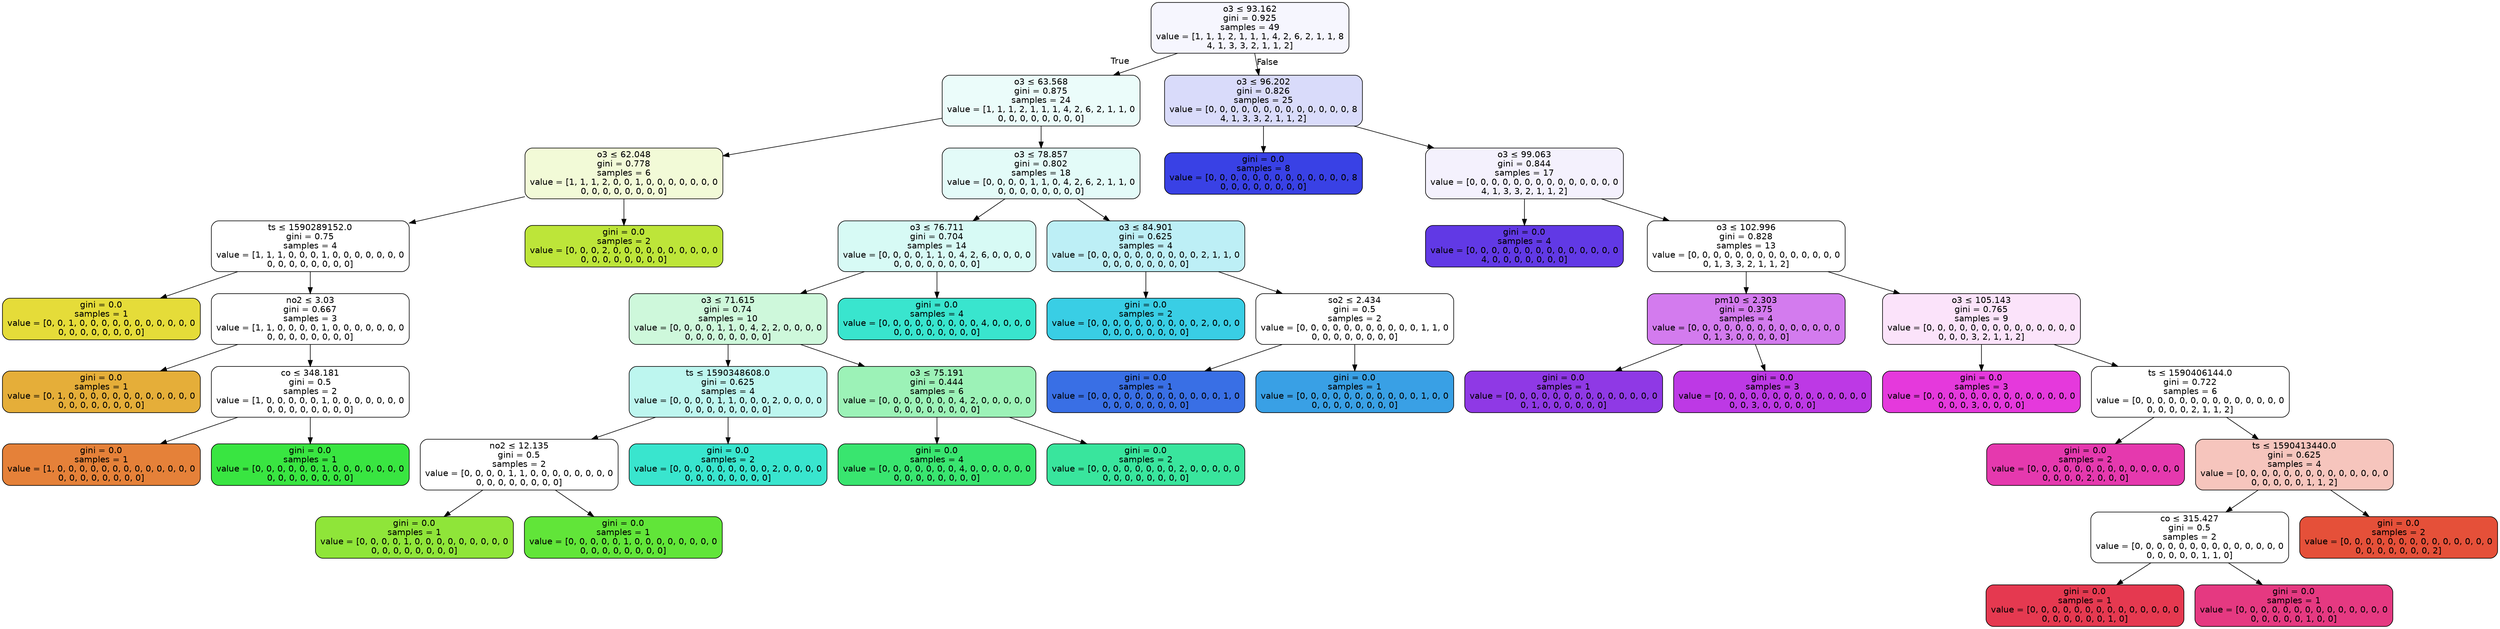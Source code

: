 digraph Tree {
node [shape=box, style="filled, rounded", color="black", fontname=helvetica] ;
edge [fontname=helvetica] ;
0 [label=<o3 &le; 93.162<br/>gini = 0.925<br/>samples = 49<br/>value = [1, 1, 1, 2, 1, 1, 1, 4, 2, 6, 2, 1, 1, 8<br/>4, 1, 3, 3, 2, 1, 1, 2]>, fillcolor="#f6f6fe"] ;
1 [label=<o3 &le; 63.568<br/>gini = 0.875<br/>samples = 24<br/>value = [1, 1, 1, 2, 1, 1, 1, 4, 2, 6, 2, 1, 1, 0<br/>0, 0, 0, 0, 0, 0, 0, 0]>, fillcolor="#ebfcfa"] ;
0 -> 1 [labeldistance=2.5, labelangle=45, headlabel="True"] ;
2 [label=<o3 &le; 62.048<br/>gini = 0.778<br/>samples = 6<br/>value = [1, 1, 1, 2, 0, 0, 1, 0, 0, 0, 0, 0, 0, 0<br/>0, 0, 0, 0, 0, 0, 0, 0]>, fillcolor="#f2fad7"] ;
1 -> 2 ;
3 [label=<ts &le; 1590289152.0<br/>gini = 0.75<br/>samples = 4<br/>value = [1, 1, 1, 0, 0, 0, 1, 0, 0, 0, 0, 0, 0, 0<br/>0, 0, 0, 0, 0, 0, 0, 0]>, fillcolor="#ffffff"] ;
2 -> 3 ;
4 [label=<gini = 0.0<br/>samples = 1<br/>value = [0, 0, 1, 0, 0, 0, 0, 0, 0, 0, 0, 0, 0, 0<br/>0, 0, 0, 0, 0, 0, 0, 0]>, fillcolor="#e5dc39"] ;
3 -> 4 ;
5 [label=<no2 &le; 3.03<br/>gini = 0.667<br/>samples = 3<br/>value = [1, 1, 0, 0, 0, 0, 1, 0, 0, 0, 0, 0, 0, 0<br/>0, 0, 0, 0, 0, 0, 0, 0]>, fillcolor="#ffffff"] ;
3 -> 5 ;
6 [label=<gini = 0.0<br/>samples = 1<br/>value = [0, 1, 0, 0, 0, 0, 0, 0, 0, 0, 0, 0, 0, 0<br/>0, 0, 0, 0, 0, 0, 0, 0]>, fillcolor="#e5ae39"] ;
5 -> 6 ;
7 [label=<co &le; 348.181<br/>gini = 0.5<br/>samples = 2<br/>value = [1, 0, 0, 0, 0, 0, 1, 0, 0, 0, 0, 0, 0, 0<br/>0, 0, 0, 0, 0, 0, 0, 0]>, fillcolor="#ffffff"] ;
5 -> 7 ;
8 [label=<gini = 0.0<br/>samples = 1<br/>value = [1, 0, 0, 0, 0, 0, 0, 0, 0, 0, 0, 0, 0, 0<br/>0, 0, 0, 0, 0, 0, 0, 0]>, fillcolor="#e58139"] ;
7 -> 8 ;
9 [label=<gini = 0.0<br/>samples = 1<br/>value = [0, 0, 0, 0, 0, 0, 1, 0, 0, 0, 0, 0, 0, 0<br/>0, 0, 0, 0, 0, 0, 0, 0]>, fillcolor="#39e541"] ;
7 -> 9 ;
10 [label=<gini = 0.0<br/>samples = 2<br/>value = [0, 0, 0, 2, 0, 0, 0, 0, 0, 0, 0, 0, 0, 0<br/>0, 0, 0, 0, 0, 0, 0, 0]>, fillcolor="#bde539"] ;
2 -> 10 ;
11 [label=<o3 &le; 78.857<br/>gini = 0.802<br/>samples = 18<br/>value = [0, 0, 0, 0, 1, 1, 0, 4, 2, 6, 2, 1, 1, 0<br/>0, 0, 0, 0, 0, 0, 0, 0]>, fillcolor="#e3fbf8"] ;
1 -> 11 ;
12 [label=<o3 &le; 76.711<br/>gini = 0.704<br/>samples = 14<br/>value = [0, 0, 0, 0, 1, 1, 0, 4, 2, 6, 0, 0, 0, 0<br/>0, 0, 0, 0, 0, 0, 0, 0]>, fillcolor="#d7faf5"] ;
11 -> 12 ;
13 [label=<o3 &le; 71.615<br/>gini = 0.74<br/>samples = 10<br/>value = [0, 0, 0, 0, 1, 1, 0, 4, 2, 2, 0, 0, 0, 0<br/>0, 0, 0, 0, 0, 0, 0, 0]>, fillcolor="#cef8db"] ;
12 -> 13 ;
14 [label=<ts &le; 1590348608.0<br/>gini = 0.625<br/>samples = 4<br/>value = [0, 0, 0, 0, 1, 1, 0, 0, 0, 2, 0, 0, 0, 0<br/>0, 0, 0, 0, 0, 0, 0, 0]>, fillcolor="#bdf6ef"] ;
13 -> 14 ;
15 [label=<no2 &le; 12.135<br/>gini = 0.5<br/>samples = 2<br/>value = [0, 0, 0, 0, 1, 1, 0, 0, 0, 0, 0, 0, 0, 0<br/>0, 0, 0, 0, 0, 0, 0, 0]>, fillcolor="#ffffff"] ;
14 -> 15 ;
16 [label=<gini = 0.0<br/>samples = 1<br/>value = [0, 0, 0, 0, 1, 0, 0, 0, 0, 0, 0, 0, 0, 0<br/>0, 0, 0, 0, 0, 0, 0, 0]>, fillcolor="#8fe539"] ;
15 -> 16 ;
17 [label=<gini = 0.0<br/>samples = 1<br/>value = [0, 0, 0, 0, 0, 1, 0, 0, 0, 0, 0, 0, 0, 0<br/>0, 0, 0, 0, 0, 0, 0, 0]>, fillcolor="#61e539"] ;
15 -> 17 ;
18 [label=<gini = 0.0<br/>samples = 2<br/>value = [0, 0, 0, 0, 0, 0, 0, 0, 0, 2, 0, 0, 0, 0<br/>0, 0, 0, 0, 0, 0, 0, 0]>, fillcolor="#39e5ce"] ;
14 -> 18 ;
19 [label=<o3 &le; 75.191<br/>gini = 0.444<br/>samples = 6<br/>value = [0, 0, 0, 0, 0, 0, 0, 4, 2, 0, 0, 0, 0, 0<br/>0, 0, 0, 0, 0, 0, 0, 0]>, fillcolor="#9cf2b7"] ;
13 -> 19 ;
20 [label=<gini = 0.0<br/>samples = 4<br/>value = [0, 0, 0, 0, 0, 0, 0, 4, 0, 0, 0, 0, 0, 0<br/>0, 0, 0, 0, 0, 0, 0, 0]>, fillcolor="#39e56f"] ;
19 -> 20 ;
21 [label=<gini = 0.0<br/>samples = 2<br/>value = [0, 0, 0, 0, 0, 0, 0, 0, 2, 0, 0, 0, 0, 0<br/>0, 0, 0, 0, 0, 0, 0, 0]>, fillcolor="#39e59d"] ;
19 -> 21 ;
22 [label=<gini = 0.0<br/>samples = 4<br/>value = [0, 0, 0, 0, 0, 0, 0, 0, 0, 4, 0, 0, 0, 0<br/>0, 0, 0, 0, 0, 0, 0, 0]>, fillcolor="#39e5ce"] ;
12 -> 22 ;
23 [label=<o3 &le; 84.901<br/>gini = 0.625<br/>samples = 4<br/>value = [0, 0, 0, 0, 0, 0, 0, 0, 0, 0, 2, 1, 1, 0<br/>0, 0, 0, 0, 0, 0, 0, 0]>, fillcolor="#bdeff6"] ;
11 -> 23 ;
24 [label=<gini = 0.0<br/>samples = 2<br/>value = [0, 0, 0, 0, 0, 0, 0, 0, 0, 0, 2, 0, 0, 0<br/>0, 0, 0, 0, 0, 0, 0, 0]>, fillcolor="#39cee5"] ;
23 -> 24 ;
25 [label=<so2 &le; 2.434<br/>gini = 0.5<br/>samples = 2<br/>value = [0, 0, 0, 0, 0, 0, 0, 0, 0, 0, 0, 1, 1, 0<br/>0, 0, 0, 0, 0, 0, 0, 0]>, fillcolor="#ffffff"] ;
23 -> 25 ;
26 [label=<gini = 0.0<br/>samples = 1<br/>value = [0, 0, 0, 0, 0, 0, 0, 0, 0, 0, 0, 0, 1, 0<br/>0, 0, 0, 0, 0, 0, 0, 0]>, fillcolor="#396fe5"] ;
25 -> 26 ;
27 [label=<gini = 0.0<br/>samples = 1<br/>value = [0, 0, 0, 0, 0, 0, 0, 0, 0, 0, 0, 1, 0, 0<br/>0, 0, 0, 0, 0, 0, 0, 0]>, fillcolor="#39a0e5"] ;
25 -> 27 ;
28 [label=<o3 &le; 96.202<br/>gini = 0.826<br/>samples = 25<br/>value = [0, 0, 0, 0, 0, 0, 0, 0, 0, 0, 0, 0, 0, 8<br/>4, 1, 3, 3, 2, 1, 1, 2]>, fillcolor="#d9dbfa"] ;
0 -> 28 [labeldistance=2.5, labelangle=-45, headlabel="False"] ;
29 [label=<gini = 0.0<br/>samples = 8<br/>value = [0, 0, 0, 0, 0, 0, 0, 0, 0, 0, 0, 0, 0, 8<br/>0, 0, 0, 0, 0, 0, 0, 0]>, fillcolor="#3941e5"] ;
28 -> 29 ;
30 [label=<o3 &le; 99.063<br/>gini = 0.844<br/>samples = 17<br/>value = [0, 0, 0, 0, 0, 0, 0, 0, 0, 0, 0, 0, 0, 0<br/>4, 1, 3, 3, 2, 1, 1, 2]>, fillcolor="#f4f1fd"] ;
28 -> 30 ;
31 [label=<gini = 0.0<br/>samples = 4<br/>value = [0, 0, 0, 0, 0, 0, 0, 0, 0, 0, 0, 0, 0, 0<br/>4, 0, 0, 0, 0, 0, 0, 0]>, fillcolor="#6139e5"] ;
30 -> 31 ;
32 [label=<o3 &le; 102.996<br/>gini = 0.828<br/>samples = 13<br/>value = [0, 0, 0, 0, 0, 0, 0, 0, 0, 0, 0, 0, 0, 0<br/>0, 1, 3, 3, 2, 1, 1, 2]>, fillcolor="#ffffff"] ;
30 -> 32 ;
33 [label=<pm10 &le; 2.303<br/>gini = 0.375<br/>samples = 4<br/>value = [0, 0, 0, 0, 0, 0, 0, 0, 0, 0, 0, 0, 0, 0<br/>0, 1, 3, 0, 0, 0, 0, 0]>, fillcolor="#d37bee"] ;
32 -> 33 ;
34 [label=<gini = 0.0<br/>samples = 1<br/>value = [0, 0, 0, 0, 0, 0, 0, 0, 0, 0, 0, 0, 0, 0<br/>0, 1, 0, 0, 0, 0, 0, 0]>, fillcolor="#8f39e5"] ;
33 -> 34 ;
35 [label=<gini = 0.0<br/>samples = 3<br/>value = [0, 0, 0, 0, 0, 0, 0, 0, 0, 0, 0, 0, 0, 0<br/>0, 0, 3, 0, 0, 0, 0, 0]>, fillcolor="#bd39e5"] ;
33 -> 35 ;
36 [label=<o3 &le; 105.143<br/>gini = 0.765<br/>samples = 9<br/>value = [0, 0, 0, 0, 0, 0, 0, 0, 0, 0, 0, 0, 0, 0<br/>0, 0, 0, 3, 2, 1, 1, 2]>, fillcolor="#fbe3fa"] ;
32 -> 36 ;
37 [label=<gini = 0.0<br/>samples = 3<br/>value = [0, 0, 0, 0, 0, 0, 0, 0, 0, 0, 0, 0, 0, 0<br/>0, 0, 0, 3, 0, 0, 0, 0]>, fillcolor="#e539dc"] ;
36 -> 37 ;
38 [label=<ts &le; 1590406144.0<br/>gini = 0.722<br/>samples = 6<br/>value = [0, 0, 0, 0, 0, 0, 0, 0, 0, 0, 0, 0, 0, 0<br/>0, 0, 0, 0, 2, 1, 1, 2]>, fillcolor="#ffffff"] ;
36 -> 38 ;
39 [label=<gini = 0.0<br/>samples = 2<br/>value = [0, 0, 0, 0, 0, 0, 0, 0, 0, 0, 0, 0, 0, 0<br/>0, 0, 0, 0, 2, 0, 0, 0]>, fillcolor="#e539ae"] ;
38 -> 39 ;
40 [label=<ts &le; 1590413440.0<br/>gini = 0.625<br/>samples = 4<br/>value = [0, 0, 0, 0, 0, 0, 0, 0, 0, 0, 0, 0, 0, 0<br/>0, 0, 0, 0, 0, 1, 1, 2]>, fillcolor="#f6c5bd"] ;
38 -> 40 ;
41 [label=<co &le; 315.427<br/>gini = 0.5<br/>samples = 2<br/>value = [0, 0, 0, 0, 0, 0, 0, 0, 0, 0, 0, 0, 0, 0<br/>0, 0, 0, 0, 0, 1, 1, 0]>, fillcolor="#ffffff"] ;
40 -> 41 ;
42 [label=<gini = 0.0<br/>samples = 1<br/>value = [0, 0, 0, 0, 0, 0, 0, 0, 0, 0, 0, 0, 0, 0<br/>0, 0, 0, 0, 0, 0, 1, 0]>, fillcolor="#e53950"] ;
41 -> 42 ;
43 [label=<gini = 0.0<br/>samples = 1<br/>value = [0, 0, 0, 0, 0, 0, 0, 0, 0, 0, 0, 0, 0, 0<br/>0, 0, 0, 0, 0, 1, 0, 0]>, fillcolor="#e53981"] ;
41 -> 43 ;
44 [label=<gini = 0.0<br/>samples = 2<br/>value = [0, 0, 0, 0, 0, 0, 0, 0, 0, 0, 0, 0, 0, 0<br/>0, 0, 0, 0, 0, 0, 0, 2]>, fillcolor="#e55039"] ;
40 -> 44 ;
}